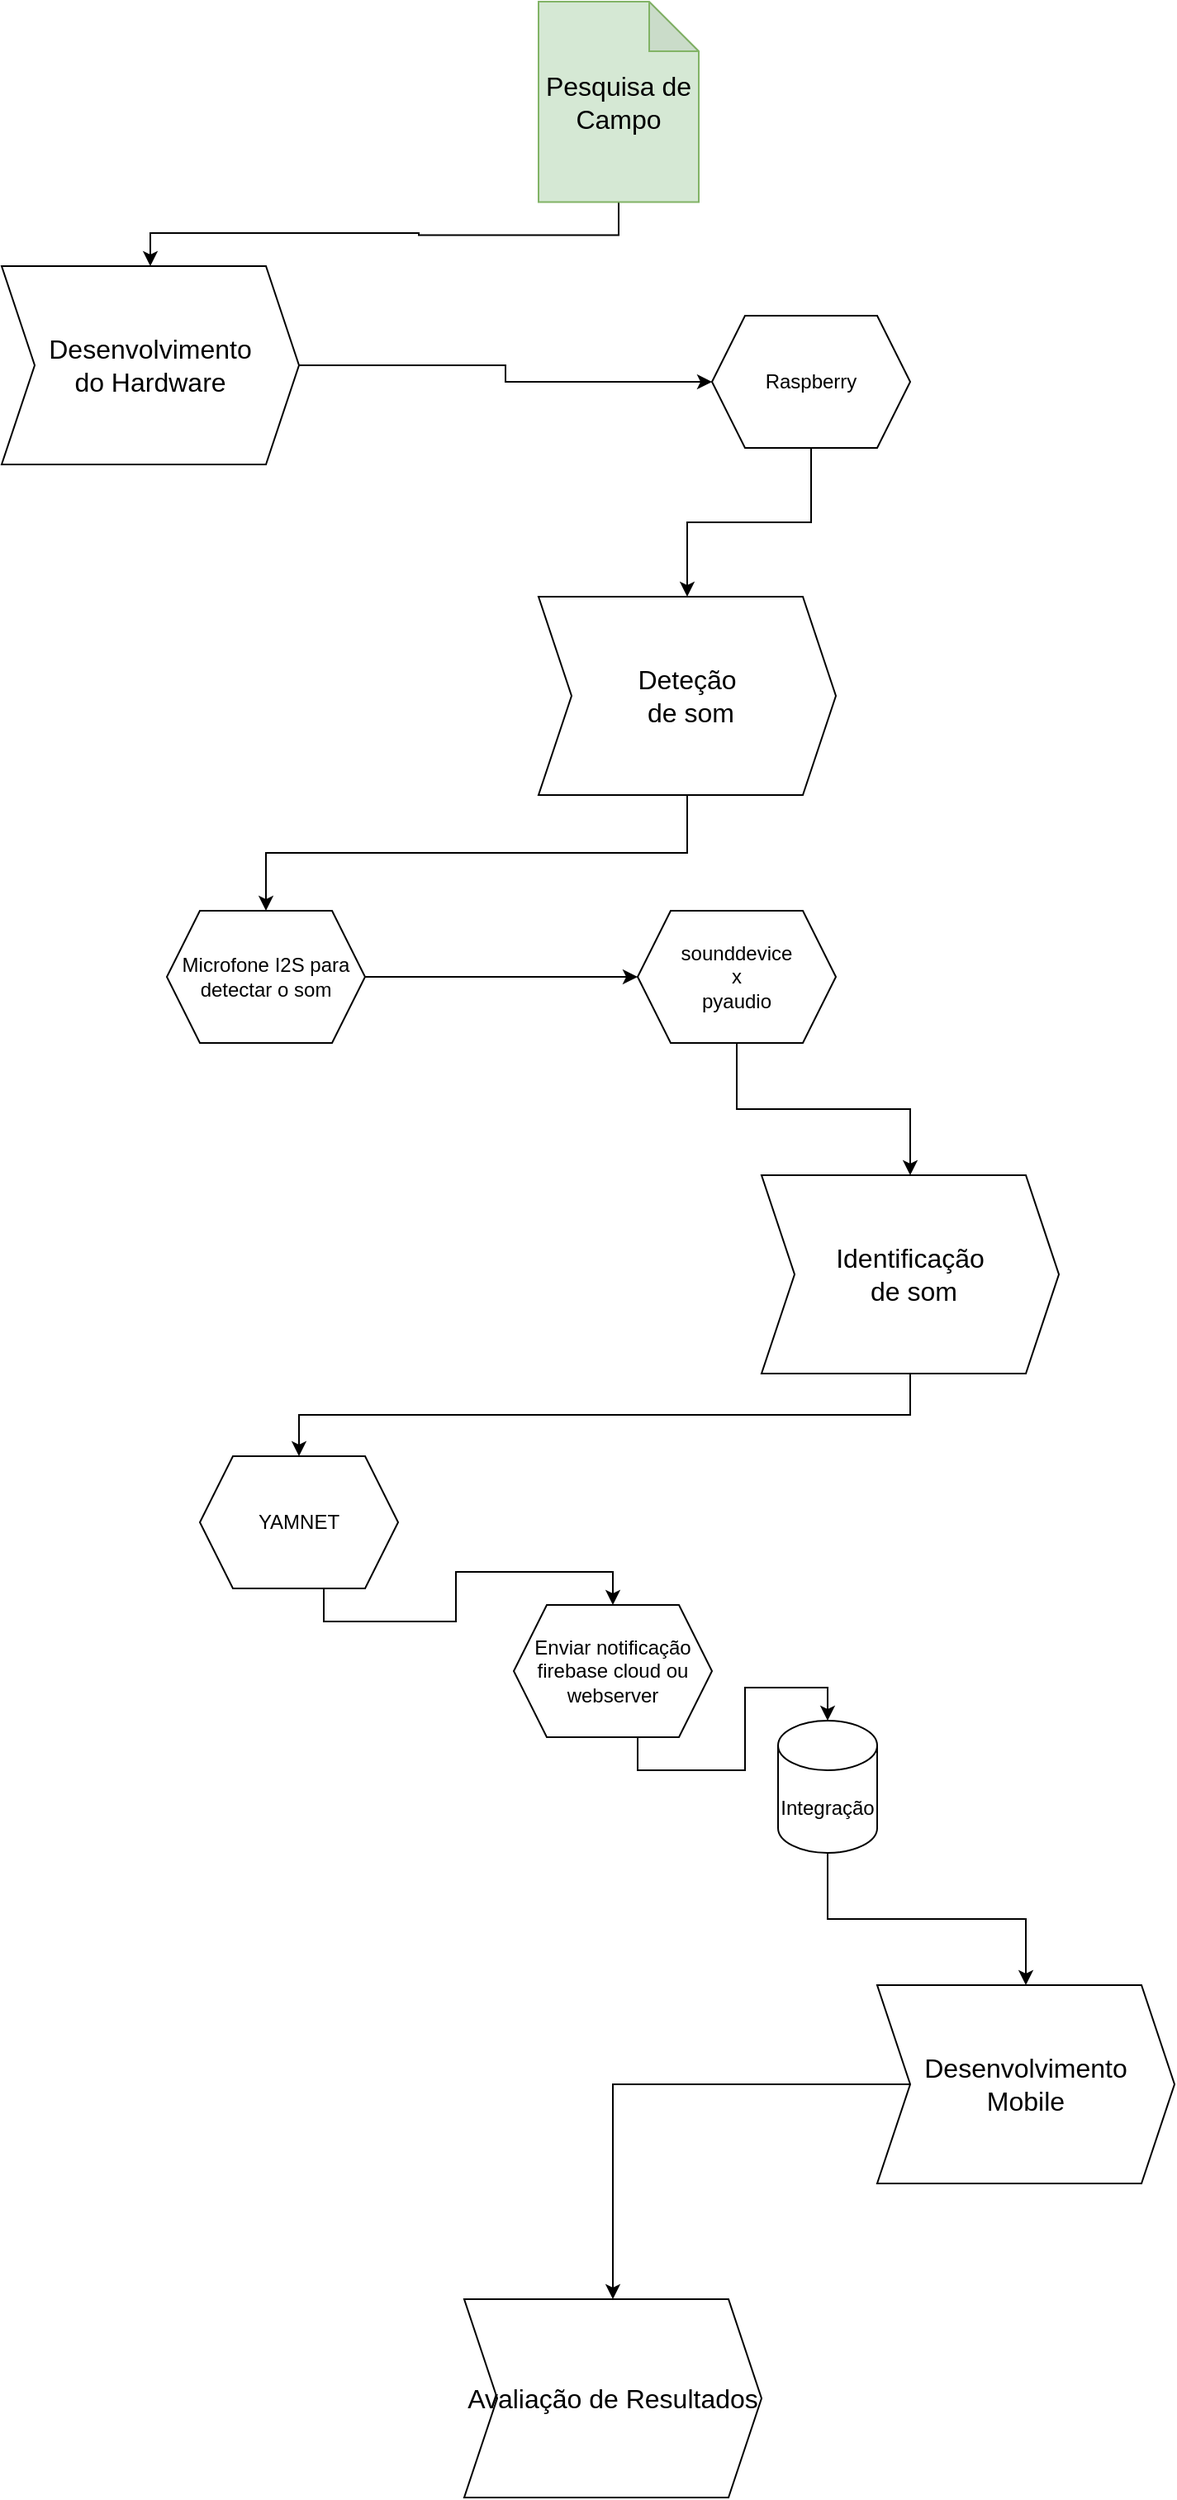 <mxfile version="27.0.2">
  <diagram name="Página-1" id="rSu4PUZwyo72S_EhJZO-">
    <mxGraphModel dx="635" dy="514" grid="1" gridSize="10" guides="1" tooltips="1" connect="1" arrows="1" fold="1" page="1" pageScale="1" pageWidth="827" pageHeight="1169" math="0" shadow="0">
      <root>
        <mxCell id="0" />
        <mxCell id="1" parent="0" />
        <mxCell id="hHr_FQHaSUbndE6EKDq0-15" style="edgeStyle=orthogonalEdgeStyle;rounded=0;orthogonalLoop=1;jettySize=auto;html=1;exitX=0.5;exitY=1;exitDx=0;exitDy=0;exitPerimeter=0;entryX=0.5;entryY=0;entryDx=0;entryDy=0;" parent="1" source="hHr_FQHaSUbndE6EKDq0-1" target="hHr_FQHaSUbndE6EKDq0-2" edge="1">
          <mxGeometry relative="1" as="geometry" />
        </mxCell>
        <mxCell id="hHr_FQHaSUbndE6EKDq0-1" value="&lt;font style=&quot;font-size: 16px;&quot;&gt;Pesquisa de Campo&lt;/font&gt;" style="shape=note;whiteSpace=wrap;html=1;backgroundOutline=1;darkOpacity=0.05;fillColor=#d5e8d4;strokeColor=#82b366;" parent="1" vertex="1">
          <mxGeometry x="365" y="40" width="97" height="121.25" as="geometry" />
        </mxCell>
        <mxCell id="BK-b-YuCehh-7s2laq1p-2" style="edgeStyle=orthogonalEdgeStyle;rounded=0;orthogonalLoop=1;jettySize=auto;html=1;exitX=1;exitY=0.5;exitDx=0;exitDy=0;entryX=0;entryY=0.5;entryDx=0;entryDy=0;" edge="1" parent="1" source="hHr_FQHaSUbndE6EKDq0-2" target="BK-b-YuCehh-7s2laq1p-1">
          <mxGeometry relative="1" as="geometry" />
        </mxCell>
        <mxCell id="hHr_FQHaSUbndE6EKDq0-2" value="&lt;font style=&quot;font-size: 16px;&quot;&gt;Desenvolvimento&lt;/font&gt;&lt;div&gt;&lt;font style=&quot;font-size: 16px;&quot;&gt;do Hardware&lt;/font&gt;&lt;/div&gt;" style="shape=step;perimeter=stepPerimeter;whiteSpace=wrap;html=1;fixedSize=1;" parent="1" vertex="1">
          <mxGeometry x="40" y="200" width="180" height="120" as="geometry" />
        </mxCell>
        <mxCell id="BK-b-YuCehh-7s2laq1p-4" style="edgeStyle=orthogonalEdgeStyle;rounded=0;orthogonalLoop=1;jettySize=auto;html=1;exitX=0.5;exitY=1;exitDx=0;exitDy=0;entryX=0.5;entryY=0;entryDx=0;entryDy=0;" edge="1" parent="1" source="hHr_FQHaSUbndE6EKDq0-3" target="hHr_FQHaSUbndE6EKDq0-9">
          <mxGeometry relative="1" as="geometry" />
        </mxCell>
        <mxCell id="hHr_FQHaSUbndE6EKDq0-3" value="&lt;span style=&quot;font-size: 16px;&quot;&gt;Deteção&lt;/span&gt;&lt;div&gt;&lt;span style=&quot;font-size: 16px;&quot;&gt;&amp;nbsp;de som&lt;/span&gt;&lt;/div&gt;" style="shape=step;perimeter=stepPerimeter;whiteSpace=wrap;html=1;fixedSize=1;" parent="1" vertex="1">
          <mxGeometry x="365" y="400" width="180" height="120" as="geometry" />
        </mxCell>
        <mxCell id="hHr_FQHaSUbndE6EKDq0-19" style="edgeStyle=orthogonalEdgeStyle;rounded=0;orthogonalLoop=1;jettySize=auto;html=1;exitX=0.5;exitY=1;exitDx=0;exitDy=0;entryX=0.5;entryY=0;entryDx=0;entryDy=0;" parent="1" source="hHr_FQHaSUbndE6EKDq0-4" target="hHr_FQHaSUbndE6EKDq0-18" edge="1">
          <mxGeometry relative="1" as="geometry" />
        </mxCell>
        <mxCell id="hHr_FQHaSUbndE6EKDq0-4" value="&lt;span style=&quot;font-size: 16px;&quot;&gt;Identificação&lt;/span&gt;&lt;div&gt;&lt;div&gt;&lt;span style=&quot;font-size: 16px;&quot;&gt;&amp;nbsp;de som&lt;/span&gt;&lt;/div&gt;&lt;/div&gt;" style="shape=step;perimeter=stepPerimeter;whiteSpace=wrap;html=1;fixedSize=1;" parent="1" vertex="1">
          <mxGeometry x="500" y="750" width="180" height="120" as="geometry" />
        </mxCell>
        <mxCell id="hHr_FQHaSUbndE6EKDq0-25" style="edgeStyle=orthogonalEdgeStyle;rounded=0;orthogonalLoop=1;jettySize=auto;html=1;entryX=0.5;entryY=0;entryDx=0;entryDy=0;" parent="1" source="hHr_FQHaSUbndE6EKDq0-6" target="hHr_FQHaSUbndE6EKDq0-7" edge="1">
          <mxGeometry relative="1" as="geometry" />
        </mxCell>
        <mxCell id="hHr_FQHaSUbndE6EKDq0-6" value="&lt;span style=&quot;font-size: 16px;&quot;&gt;Desenvolvimento&lt;/span&gt;&lt;div&gt;&lt;span style=&quot;font-size: 16px;&quot;&gt;Mobile&lt;/span&gt;&lt;/div&gt;" style="shape=step;perimeter=stepPerimeter;whiteSpace=wrap;html=1;fixedSize=1;" parent="1" vertex="1">
          <mxGeometry x="570" y="1240" width="180" height="120" as="geometry" />
        </mxCell>
        <mxCell id="hHr_FQHaSUbndE6EKDq0-7" value="&lt;span style=&quot;font-size: 16px;&quot;&gt;Avaliação de Resultados&lt;/span&gt;" style="shape=step;perimeter=stepPerimeter;whiteSpace=wrap;html=1;fixedSize=1;" parent="1" vertex="1">
          <mxGeometry x="320" y="1430" width="180" height="120" as="geometry" />
        </mxCell>
        <mxCell id="BK-b-YuCehh-7s2laq1p-5" style="edgeStyle=orthogonalEdgeStyle;rounded=0;orthogonalLoop=1;jettySize=auto;html=1;exitX=1;exitY=0.5;exitDx=0;exitDy=0;entryX=0;entryY=0.5;entryDx=0;entryDy=0;" edge="1" parent="1" source="hHr_FQHaSUbndE6EKDq0-9" target="BK-b-YuCehh-7s2laq1p-7">
          <mxGeometry relative="1" as="geometry">
            <mxPoint x="400" y="629.471" as="targetPoint" />
          </mxGeometry>
        </mxCell>
        <mxCell id="hHr_FQHaSUbndE6EKDq0-9" value="Microfone I2S para detectar o som" style="shape=hexagon;perimeter=hexagonPerimeter2;whiteSpace=wrap;html=1;fixedSize=1;" parent="1" vertex="1">
          <mxGeometry x="140" y="590" width="120" height="80" as="geometry" />
        </mxCell>
        <mxCell id="BK-b-YuCehh-7s2laq1p-10" style="edgeStyle=orthogonalEdgeStyle;rounded=0;orthogonalLoop=1;jettySize=auto;html=1;exitX=0.625;exitY=1;exitDx=0;exitDy=0;" edge="1" parent="1" source="hHr_FQHaSUbndE6EKDq0-18" target="BK-b-YuCehh-7s2laq1p-9">
          <mxGeometry relative="1" as="geometry" />
        </mxCell>
        <mxCell id="hHr_FQHaSUbndE6EKDq0-18" value="YAMNET" style="shape=hexagon;perimeter=hexagonPerimeter2;whiteSpace=wrap;html=1;fixedSize=1;" parent="1" vertex="1">
          <mxGeometry x="160" y="920" width="120" height="80" as="geometry" />
        </mxCell>
        <mxCell id="BK-b-YuCehh-7s2laq1p-3" style="edgeStyle=orthogonalEdgeStyle;rounded=0;orthogonalLoop=1;jettySize=auto;html=1;exitX=0.5;exitY=1;exitDx=0;exitDy=0;entryX=0.5;entryY=0;entryDx=0;entryDy=0;" edge="1" parent="1" source="BK-b-YuCehh-7s2laq1p-1" target="hHr_FQHaSUbndE6EKDq0-3">
          <mxGeometry relative="1" as="geometry" />
        </mxCell>
        <mxCell id="BK-b-YuCehh-7s2laq1p-1" value="Raspberry" style="shape=hexagon;perimeter=hexagonPerimeter2;whiteSpace=wrap;html=1;fixedSize=1;" vertex="1" parent="1">
          <mxGeometry x="470" y="230" width="120" height="80" as="geometry" />
        </mxCell>
        <mxCell id="BK-b-YuCehh-7s2laq1p-8" style="edgeStyle=orthogonalEdgeStyle;rounded=0;orthogonalLoop=1;jettySize=auto;html=1;exitX=0.5;exitY=1;exitDx=0;exitDy=0;entryX=0.5;entryY=0;entryDx=0;entryDy=0;" edge="1" parent="1" source="BK-b-YuCehh-7s2laq1p-7" target="hHr_FQHaSUbndE6EKDq0-4">
          <mxGeometry relative="1" as="geometry" />
        </mxCell>
        <mxCell id="BK-b-YuCehh-7s2laq1p-7" value="sounddevice&lt;div&gt;x&lt;br&gt;&lt;div&gt;pyaudio&lt;/div&gt;&lt;/div&gt;" style="shape=hexagon;perimeter=hexagonPerimeter2;whiteSpace=wrap;html=1;fixedSize=1;" vertex="1" parent="1">
          <mxGeometry x="425" y="590" width="120" height="80" as="geometry" />
        </mxCell>
        <mxCell id="BK-b-YuCehh-7s2laq1p-9" value="Enviar notificação&lt;div&gt;firebase cloud ou webserver&lt;/div&gt;" style="shape=hexagon;perimeter=hexagonPerimeter2;whiteSpace=wrap;html=1;fixedSize=1;" vertex="1" parent="1">
          <mxGeometry x="350" y="1010" width="120" height="80" as="geometry" />
        </mxCell>
        <mxCell id="BK-b-YuCehh-7s2laq1p-13" style="edgeStyle=orthogonalEdgeStyle;rounded=0;orthogonalLoop=1;jettySize=auto;html=1;exitX=0.5;exitY=1;exitDx=0;exitDy=0;exitPerimeter=0;entryX=0.5;entryY=0;entryDx=0;entryDy=0;" edge="1" parent="1" source="BK-b-YuCehh-7s2laq1p-11" target="hHr_FQHaSUbndE6EKDq0-6">
          <mxGeometry relative="1" as="geometry" />
        </mxCell>
        <mxCell id="BK-b-YuCehh-7s2laq1p-11" value="Integração" style="shape=cylinder3;whiteSpace=wrap;html=1;boundedLbl=1;backgroundOutline=1;size=15;" vertex="1" parent="1">
          <mxGeometry x="510" y="1080" width="60" height="80" as="geometry" />
        </mxCell>
        <mxCell id="BK-b-YuCehh-7s2laq1p-12" style="edgeStyle=orthogonalEdgeStyle;rounded=0;orthogonalLoop=1;jettySize=auto;html=1;exitX=0.625;exitY=1;exitDx=0;exitDy=0;entryX=0.5;entryY=0;entryDx=0;entryDy=0;entryPerimeter=0;" edge="1" parent="1" source="BK-b-YuCehh-7s2laq1p-9" target="BK-b-YuCehh-7s2laq1p-11">
          <mxGeometry relative="1" as="geometry" />
        </mxCell>
      </root>
    </mxGraphModel>
  </diagram>
</mxfile>
